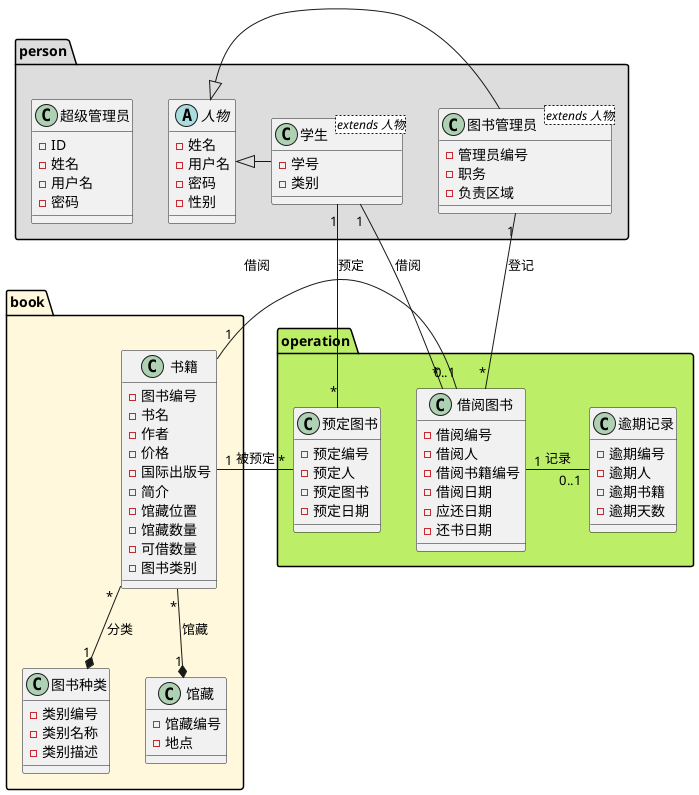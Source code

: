 @startuml
package person #DDDDDD {
 abstract class 人物{
    -姓名
    -用户名
    -密码
    -性别
 }
 class 学生<extends 人物>{
    -学号
    -类别
 }
 class 图书管理员<extends 人物>{
    -管理员编号
    -职务
    -负责区域
 }

 class 超级管理员{
     -ID
     -姓名
     -用户名
     -密码
  }
}

package book #FFF8DC {
 class 书籍{
    -图书编号
    -书名
    -作者
    -价格
    -国际出版号
    -简介
    -馆藏位置
    -馆藏数量
    -可借数量
    -图书类别
 }
 class 图书种类{
    -类别编号
    -类别名称
    -类别描述
 }
 class 馆藏{
    -馆藏编号
    -地点
 }
}

package operation #BCEE68 {
 class 借阅图书{
    -借阅编号
    -借阅人
    -借阅书籍编号
    -借阅日期
    -应还日期
    -还书日期
 }
 class 预定图书{
    -预定编号
    -预定人
    -预定图书
    -预定日期
 }
 class 逾期记录{
    -逾期编号
    -逾期人
    -逾期书籍
    -逾期天数
 }
}
图书管理员 "1"--"*" 借阅图书:登记
学生 "1"-down-"*" 预定图书:预定
馆藏 "1" *-up- "*" 书籍:馆藏
书籍 "1" -right- "*" 预定图书:被预定
图书种类 "1" *-up- "*" 书籍:分类
借阅图书 "0..1" -right- "1" 书籍:借阅
借阅图书 "1" -right- "0..1" 逾期记录:记录
借阅图书 "*"--"1" 学生:借阅
人物 <|- 学生
人物 <|- 图书管理员
@enduml